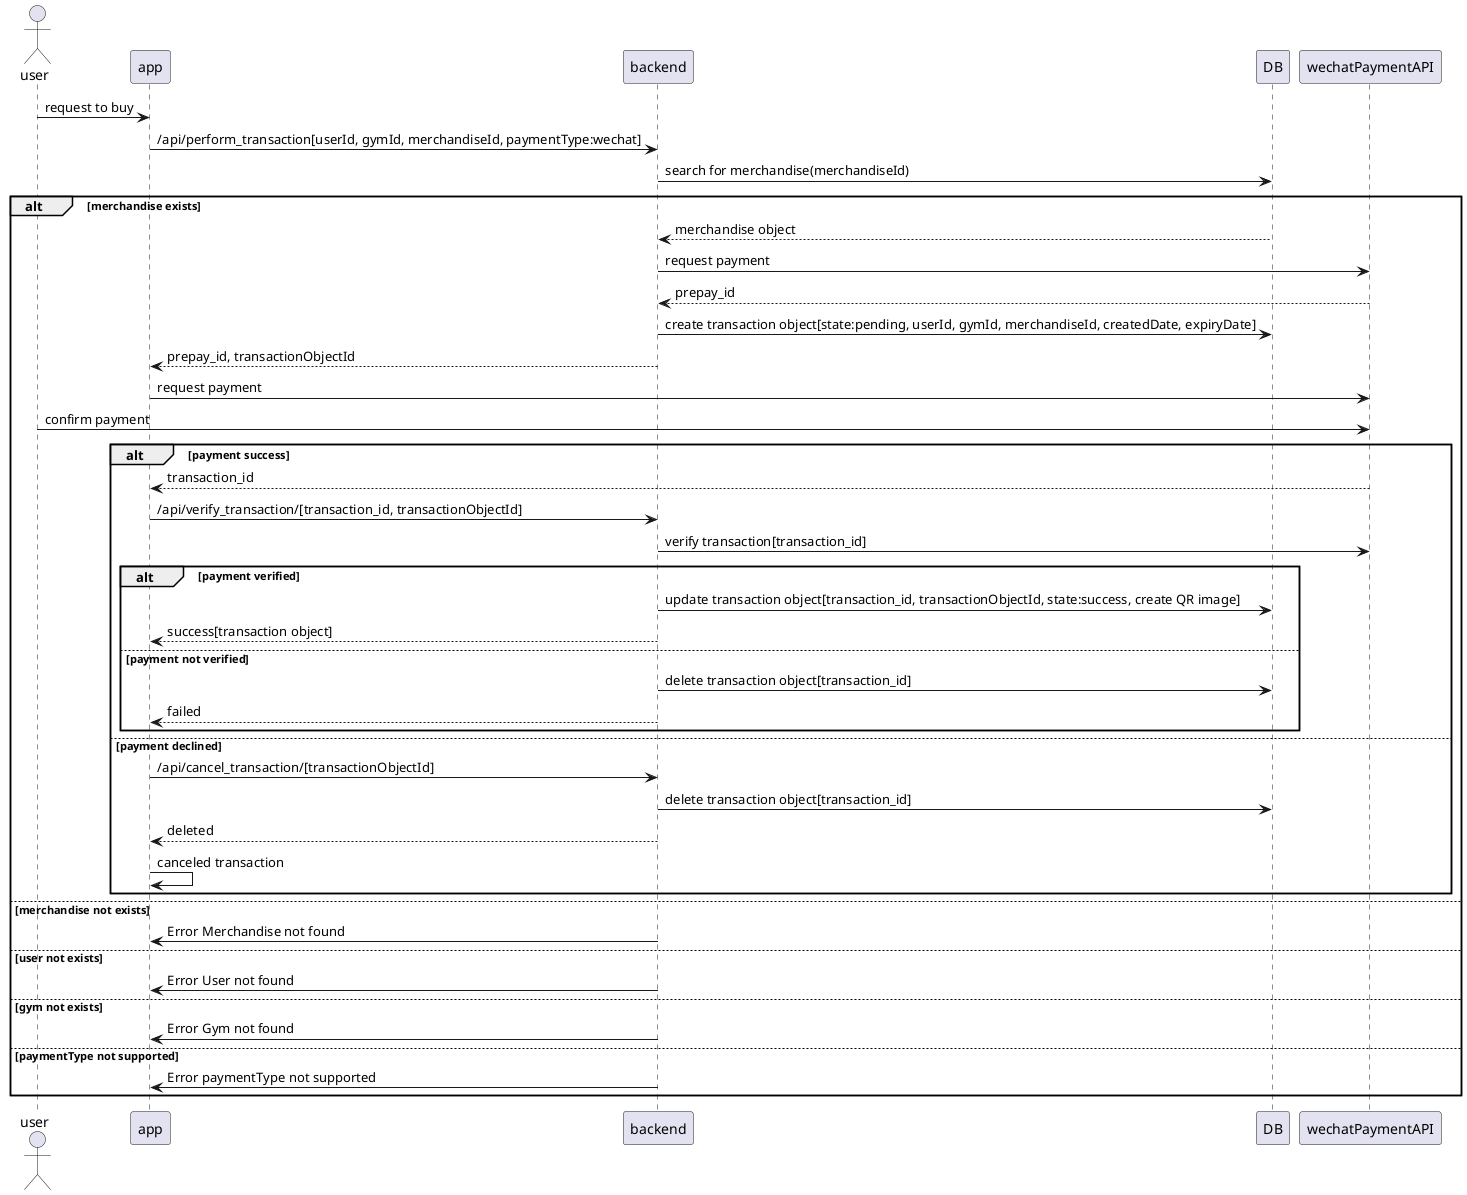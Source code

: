 @startuml
actor user
user -> app: request to buy
app -> backend: /api/perform_transaction[userId, gymId, merchandiseId, paymentType:wechat]
backend ->DB: search for merchandise(merchandiseId)
alt merchandise exists
DB --> backend: merchandise object
backend -> wechatPaymentAPI: request payment
wechatPaymentAPI --> backend: prepay_id
backend -> DB: create transaction object[state:pending, userId, gymId, merchandiseId, createdDate, expiryDate]
backend --> app: prepay_id, transactionObjectId
app -> wechatPaymentAPI: request payment
user -> wechatPaymentAPI: confirm payment
alt payment success
wechatPaymentAPI --> app : transaction_id
app -> backend: /api/verify_transaction/[transaction_id, transactionObjectId]
backend -> wechatPaymentAPI: verify transaction[transaction_id]
alt payment verified
backend -> DB: update transaction object[transaction_id, transactionObjectId, state:success, create QR image]
backend --> app: success[transaction object]
else payment not verified
backend -> DB: delete transaction object[transaction_id]
backend --> app: failed
end
else payment declined
app -> backend: /api/cancel_transaction/[transactionObjectId]
backend -> DB: delete transaction object[transaction_id]
backend --> app: deleted
app -> app: canceled transaction
end
else merchandise not exists
backend -> app: Error Merchandise not found
else user not exists
backend -> app: Error User not found
else gym not exists
backend -> app: Error Gym not found
else paymentType not supported
backend -> app: Error paymentType not supported
end


@enduml